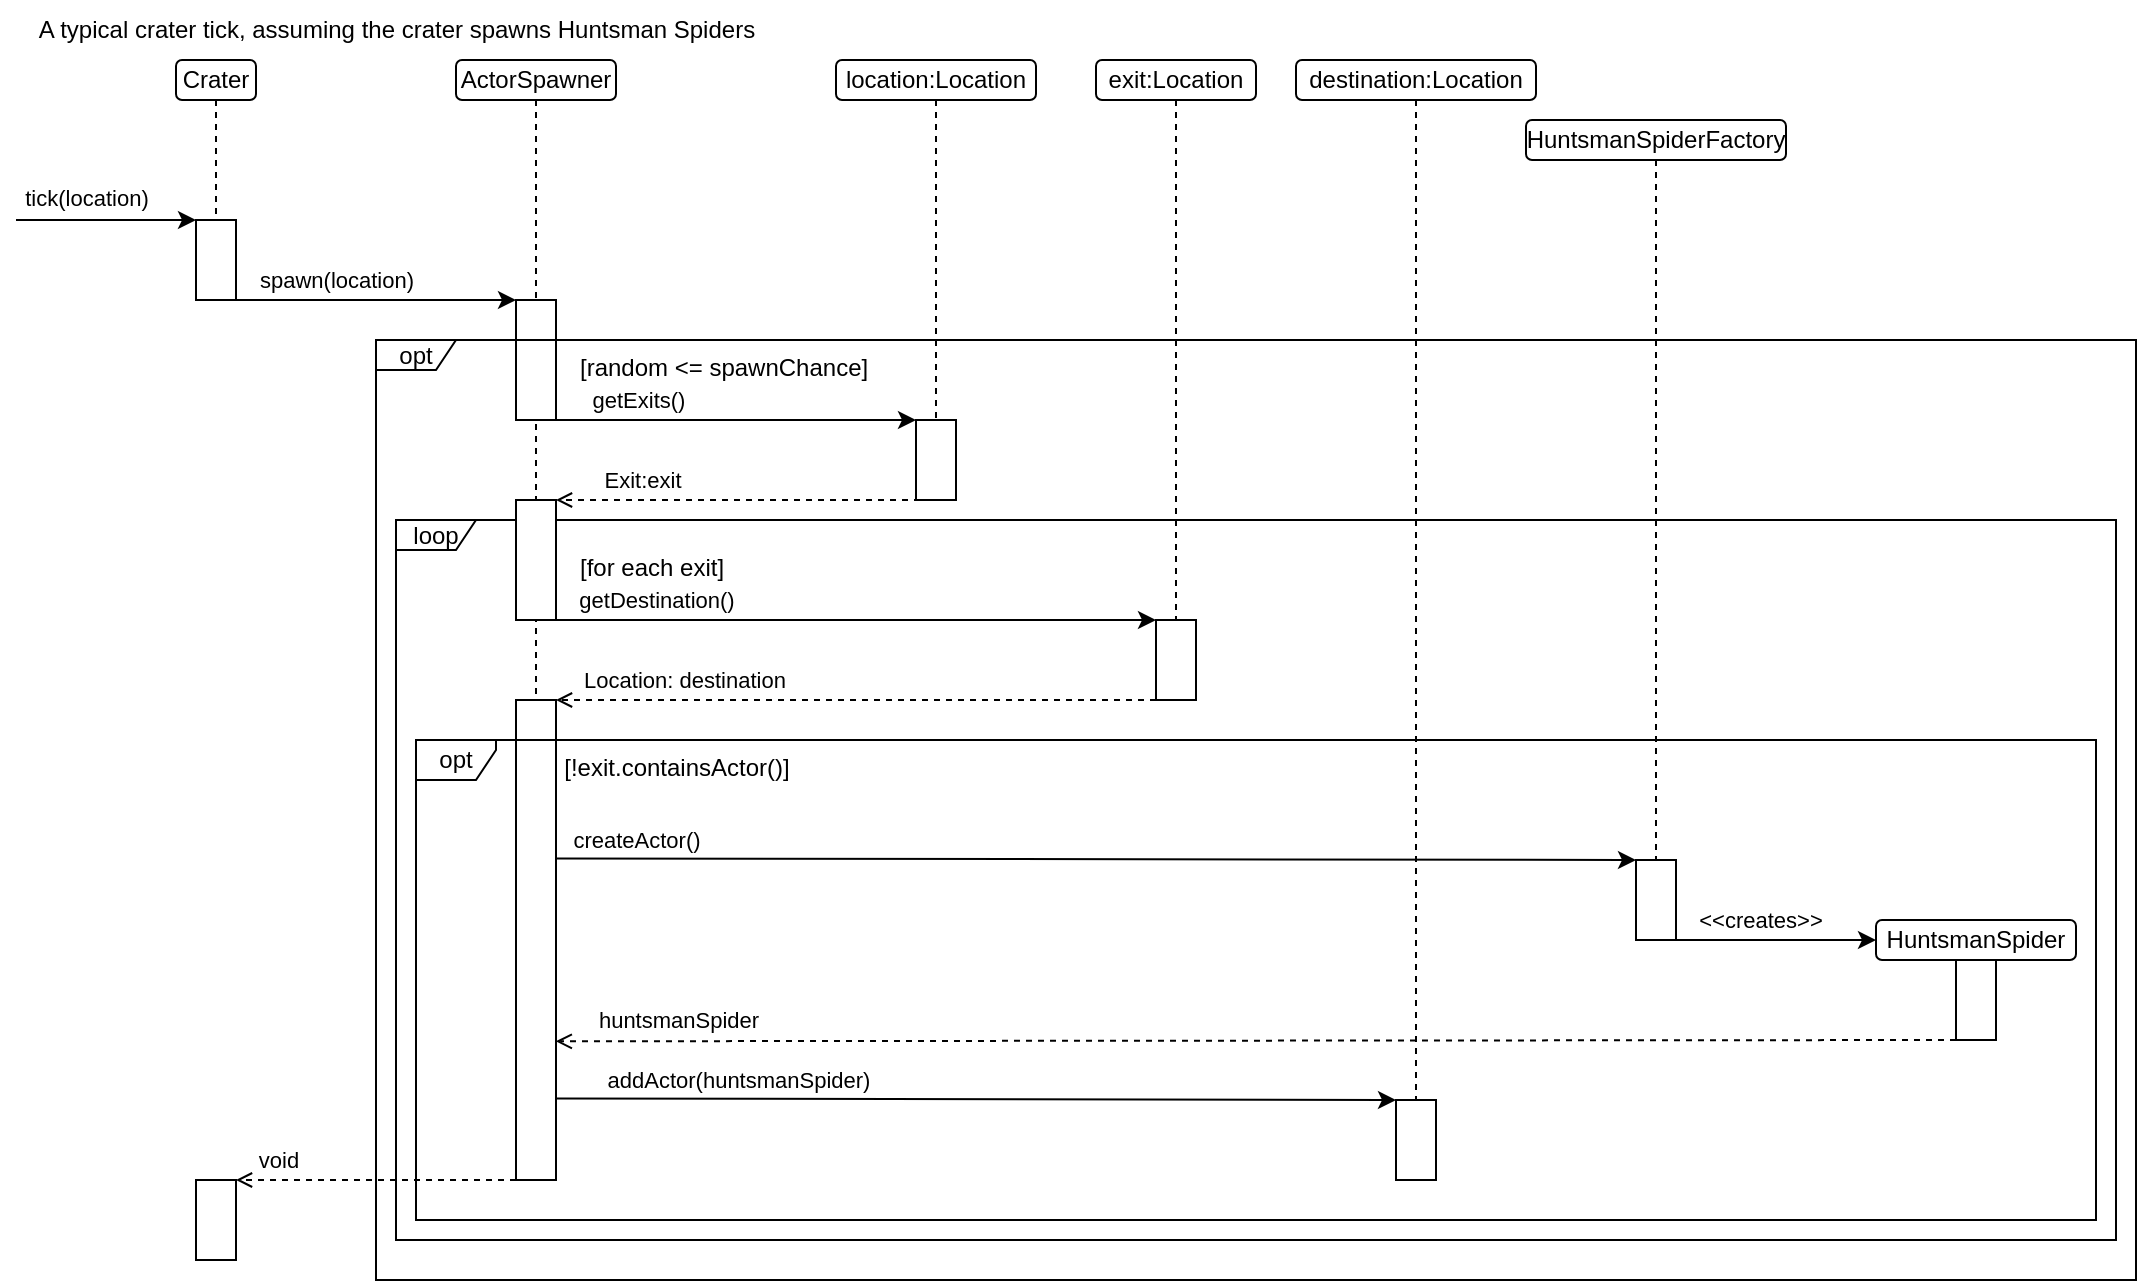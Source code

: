 <mxfile version="24.3.1" type="device">
  <diagram name="Page-1" id="K32A7rLttDCCb1vwAq40">
    <mxGraphModel dx="1000" dy="531" grid="1" gridSize="10" guides="1" tooltips="1" connect="1" arrows="1" fold="1" page="1" pageScale="1" pageWidth="1169" pageHeight="827" math="0" shadow="0">
      <root>
        <mxCell id="0" />
        <mxCell id="1" parent="0" />
        <mxCell id="iIaRdTdBRkZ5VWPSKFOH-76" style="rounded=0;orthogonalLoop=1;jettySize=auto;html=1;exitX=0.5;exitY=1;exitDx=0;exitDy=0;entryX=0.5;entryY=0;entryDx=0;entryDy=0;dashed=1;endArrow=none;endFill=0;" edge="1" parent="1" source="iIaRdTdBRkZ5VWPSKFOH-8" target="iIaRdTdBRkZ5VWPSKFOH-34">
          <mxGeometry relative="1" as="geometry">
            <mxPoint x="130" y="70" as="sourcePoint" />
            <mxPoint x="130" y="130" as="targetPoint" />
          </mxGeometry>
        </mxCell>
        <mxCell id="iIaRdTdBRkZ5VWPSKFOH-4" style="edgeStyle=orthogonalEdgeStyle;rounded=0;orthogonalLoop=1;jettySize=auto;html=1;exitX=0.5;exitY=1;exitDx=0;exitDy=0;entryX=0.5;entryY=0;entryDx=0;entryDy=0;dashed=1;endArrow=none;endFill=0;" edge="1" parent="1" source="iIaRdTdBRkZ5VWPSKFOH-2" target="iIaRdTdBRkZ5VWPSKFOH-3">
          <mxGeometry relative="1" as="geometry" />
        </mxCell>
        <mxCell id="iIaRdTdBRkZ5VWPSKFOH-2" value="Crater" style="rounded=1;whiteSpace=wrap;html=1;" vertex="1" parent="1">
          <mxGeometry x="100" y="40" width="40" height="20" as="geometry" />
        </mxCell>
        <mxCell id="iIaRdTdBRkZ5VWPSKFOH-5" style="edgeStyle=orthogonalEdgeStyle;rounded=0;orthogonalLoop=1;jettySize=auto;html=1;exitX=0;exitY=0;exitDx=0;exitDy=0;startArrow=classic;startFill=1;endArrow=none;endFill=0;" edge="1" parent="1" source="iIaRdTdBRkZ5VWPSKFOH-3">
          <mxGeometry relative="1" as="geometry">
            <mxPoint x="20" y="120" as="targetPoint" />
            <Array as="points">
              <mxPoint x="50" y="120" />
              <mxPoint x="50" y="120" />
            </Array>
          </mxGeometry>
        </mxCell>
        <mxCell id="iIaRdTdBRkZ5VWPSKFOH-6" value="tick(location)" style="edgeLabel;html=1;align=center;verticalAlign=middle;resizable=0;points=[];" vertex="1" connectable="0" parent="iIaRdTdBRkZ5VWPSKFOH-5">
          <mxGeometry x="0.677" y="-4" relative="1" as="geometry">
            <mxPoint x="20" y="-7" as="offset" />
          </mxGeometry>
        </mxCell>
        <mxCell id="iIaRdTdBRkZ5VWPSKFOH-9" style="edgeStyle=orthogonalEdgeStyle;rounded=0;orthogonalLoop=1;jettySize=auto;html=1;exitX=1;exitY=1;exitDx=0;exitDy=0;entryX=0;entryY=0;entryDx=0;entryDy=0;" edge="1" parent="1" source="iIaRdTdBRkZ5VWPSKFOH-3" target="iIaRdTdBRkZ5VWPSKFOH-7">
          <mxGeometry relative="1" as="geometry">
            <Array as="points">
              <mxPoint x="170" y="160" />
              <mxPoint x="170" y="160" />
            </Array>
          </mxGeometry>
        </mxCell>
        <mxCell id="iIaRdTdBRkZ5VWPSKFOH-10" value="spawn(location)" style="edgeLabel;html=1;align=center;verticalAlign=middle;resizable=0;points=[];" vertex="1" connectable="0" parent="iIaRdTdBRkZ5VWPSKFOH-9">
          <mxGeometry x="-0.535" y="-1" relative="1" as="geometry">
            <mxPoint x="17" y="-11" as="offset" />
          </mxGeometry>
        </mxCell>
        <mxCell id="iIaRdTdBRkZ5VWPSKFOH-3" value="" style="rounded=0;whiteSpace=wrap;html=1;" vertex="1" parent="1">
          <mxGeometry x="110" y="120" width="20" height="40" as="geometry" />
        </mxCell>
        <mxCell id="iIaRdTdBRkZ5VWPSKFOH-18" style="rounded=0;orthogonalLoop=1;jettySize=auto;html=1;exitX=1;exitY=1;exitDx=0;exitDy=0;entryX=0;entryY=0;entryDx=0;entryDy=0;" edge="1" parent="1" source="iIaRdTdBRkZ5VWPSKFOH-7" target="iIaRdTdBRkZ5VWPSKFOH-17">
          <mxGeometry relative="1" as="geometry" />
        </mxCell>
        <mxCell id="iIaRdTdBRkZ5VWPSKFOH-19" value="getExits()" style="edgeLabel;html=1;align=center;verticalAlign=middle;resizable=0;points=[];" vertex="1" connectable="0" parent="iIaRdTdBRkZ5VWPSKFOH-18">
          <mxGeometry x="0.094" y="-1" relative="1" as="geometry">
            <mxPoint x="-58" y="-11" as="offset" />
          </mxGeometry>
        </mxCell>
        <mxCell id="iIaRdTdBRkZ5VWPSKFOH-7" value="" style="rounded=0;whiteSpace=wrap;html=1;" vertex="1" parent="1">
          <mxGeometry x="270" y="160" width="20" height="60" as="geometry" />
        </mxCell>
        <mxCell id="iIaRdTdBRkZ5VWPSKFOH-8" value="ActorSpawner" style="rounded=1;whiteSpace=wrap;html=1;" vertex="1" parent="1">
          <mxGeometry x="240" y="40" width="80" height="20" as="geometry" />
        </mxCell>
        <mxCell id="iIaRdTdBRkZ5VWPSKFOH-11" value="opt" style="shape=umlFrame;whiteSpace=wrap;html=1;pointerEvents=0;recursiveResize=0;container=1;collapsible=0;width=40;height=15;" vertex="1" parent="1">
          <mxGeometry x="200" y="180" width="880" height="470" as="geometry" />
        </mxCell>
        <mxCell id="iIaRdTdBRkZ5VWPSKFOH-12" value="[random &amp;lt;= spawnChance]" style="text;html=1;" vertex="1" parent="iIaRdTdBRkZ5VWPSKFOH-11">
          <mxGeometry width="100" height="20" relative="1" as="geometry">
            <mxPoint x="100" as="offset" />
          </mxGeometry>
        </mxCell>
        <mxCell id="iIaRdTdBRkZ5VWPSKFOH-23" style="rounded=0;orthogonalLoop=1;jettySize=auto;html=1;exitX=1;exitY=1;exitDx=0;exitDy=0;entryX=1;entryY=0;entryDx=0;entryDy=0;endArrow=open;endFill=0;dashed=1;" edge="1" parent="iIaRdTdBRkZ5VWPSKFOH-11" source="iIaRdTdBRkZ5VWPSKFOH-17" target="iIaRdTdBRkZ5VWPSKFOH-29">
          <mxGeometry relative="1" as="geometry" />
        </mxCell>
        <mxCell id="iIaRdTdBRkZ5VWPSKFOH-30" value="Exit:exit" style="edgeLabel;html=1;align=center;verticalAlign=middle;resizable=0;points=[];" vertex="1" connectable="0" parent="iIaRdTdBRkZ5VWPSKFOH-23">
          <mxGeometry x="0.572" y="-2" relative="1" as="geometry">
            <mxPoint y="-8" as="offset" />
          </mxGeometry>
        </mxCell>
        <mxCell id="iIaRdTdBRkZ5VWPSKFOH-17" value="" style="rounded=0;whiteSpace=wrap;html=1;" vertex="1" parent="iIaRdTdBRkZ5VWPSKFOH-11">
          <mxGeometry x="270" y="40" width="20" height="40" as="geometry" />
        </mxCell>
        <mxCell id="iIaRdTdBRkZ5VWPSKFOH-14" value="loop" style="shape=umlFrame;whiteSpace=wrap;html=1;pointerEvents=0;recursiveResize=0;container=1;collapsible=0;width=40;height=15;" vertex="1" parent="iIaRdTdBRkZ5VWPSKFOH-11">
          <mxGeometry x="10" y="90" width="860" height="360" as="geometry" />
        </mxCell>
        <mxCell id="iIaRdTdBRkZ5VWPSKFOH-15" value="[for each exit]" style="text;html=1;" vertex="1" parent="iIaRdTdBRkZ5VWPSKFOH-14">
          <mxGeometry width="100" height="20" relative="1" as="geometry">
            <mxPoint x="90" y="10" as="offset" />
          </mxGeometry>
        </mxCell>
        <mxCell id="iIaRdTdBRkZ5VWPSKFOH-35" style="edgeStyle=none;rounded=0;orthogonalLoop=1;jettySize=auto;html=1;exitX=0;exitY=1;exitDx=0;exitDy=0;entryX=1;entryY=0;entryDx=0;entryDy=0;endArrow=open;endFill=0;dashed=1;" edge="1" parent="iIaRdTdBRkZ5VWPSKFOH-14" source="iIaRdTdBRkZ5VWPSKFOH-22" target="iIaRdTdBRkZ5VWPSKFOH-34">
          <mxGeometry relative="1" as="geometry" />
        </mxCell>
        <mxCell id="iIaRdTdBRkZ5VWPSKFOH-36" value="Location: destination" style="edgeLabel;html=1;align=center;verticalAlign=middle;resizable=0;points=[];" vertex="1" connectable="0" parent="iIaRdTdBRkZ5VWPSKFOH-35">
          <mxGeometry x="0.682" y="4" relative="1" as="geometry">
            <mxPoint x="16" y="-14" as="offset" />
          </mxGeometry>
        </mxCell>
        <mxCell id="iIaRdTdBRkZ5VWPSKFOH-22" value="" style="rounded=0;whiteSpace=wrap;html=1;" vertex="1" parent="iIaRdTdBRkZ5VWPSKFOH-14">
          <mxGeometry x="380" y="50" width="20" height="40" as="geometry" />
        </mxCell>
        <mxCell id="iIaRdTdBRkZ5VWPSKFOH-32" style="edgeStyle=none;rounded=0;orthogonalLoop=1;jettySize=auto;html=1;exitX=1;exitY=1;exitDx=0;exitDy=0;entryX=0;entryY=0;entryDx=0;entryDy=0;" edge="1" parent="iIaRdTdBRkZ5VWPSKFOH-14" source="iIaRdTdBRkZ5VWPSKFOH-29" target="iIaRdTdBRkZ5VWPSKFOH-22">
          <mxGeometry relative="1" as="geometry" />
        </mxCell>
        <mxCell id="iIaRdTdBRkZ5VWPSKFOH-33" value="getDestination()" style="edgeLabel;html=1;align=center;verticalAlign=middle;resizable=0;points=[];" vertex="1" connectable="0" parent="iIaRdTdBRkZ5VWPSKFOH-32">
          <mxGeometry x="-0.734" y="-4" relative="1" as="geometry">
            <mxPoint x="10" y="-14" as="offset" />
          </mxGeometry>
        </mxCell>
        <mxCell id="iIaRdTdBRkZ5VWPSKFOH-29" value="" style="rounded=0;whiteSpace=wrap;html=1;" vertex="1" parent="iIaRdTdBRkZ5VWPSKFOH-14">
          <mxGeometry x="60" y="-10" width="20" height="60" as="geometry" />
        </mxCell>
        <mxCell id="iIaRdTdBRkZ5VWPSKFOH-39" style="edgeStyle=none;rounded=0;orthogonalLoop=1;jettySize=auto;html=1;entryX=0;entryY=0;entryDx=0;entryDy=0;exitX=0.994;exitY=0.83;exitDx=0;exitDy=0;exitPerimeter=0;" edge="1" parent="iIaRdTdBRkZ5VWPSKFOH-14" source="iIaRdTdBRkZ5VWPSKFOH-34" target="iIaRdTdBRkZ5VWPSKFOH-38">
          <mxGeometry relative="1" as="geometry">
            <mxPoint x="110" y="290" as="sourcePoint" />
          </mxGeometry>
        </mxCell>
        <mxCell id="iIaRdTdBRkZ5VWPSKFOH-40" value="addActor(huntsmanSpider)" style="edgeLabel;html=1;align=center;verticalAlign=middle;resizable=0;points=[];" vertex="1" connectable="0" parent="iIaRdTdBRkZ5VWPSKFOH-39">
          <mxGeometry x="-0.594" y="-1" relative="1" as="geometry">
            <mxPoint x="5" y="-11" as="offset" />
          </mxGeometry>
        </mxCell>
        <mxCell id="iIaRdTdBRkZ5VWPSKFOH-64" style="edgeStyle=none;rounded=0;orthogonalLoop=1;jettySize=auto;html=1;entryX=0;entryY=0;entryDx=0;entryDy=0;endSize=6;startSize=6;exitX=1.014;exitY=0.33;exitDx=0;exitDy=0;exitPerimeter=0;" edge="1" parent="iIaRdTdBRkZ5VWPSKFOH-14" source="iIaRdTdBRkZ5VWPSKFOH-34" target="iIaRdTdBRkZ5VWPSKFOH-61">
          <mxGeometry relative="1" as="geometry">
            <mxPoint x="90" y="170" as="sourcePoint" />
          </mxGeometry>
        </mxCell>
        <mxCell id="iIaRdTdBRkZ5VWPSKFOH-66" value="createActor()" style="edgeLabel;html=1;align=center;verticalAlign=middle;resizable=0;points=[];" vertex="1" connectable="0" parent="iIaRdTdBRkZ5VWPSKFOH-64">
          <mxGeometry x="-0.875" y="4" relative="1" as="geometry">
            <mxPoint x="6" y="-5" as="offset" />
          </mxGeometry>
        </mxCell>
        <mxCell id="iIaRdTdBRkZ5VWPSKFOH-34" value="" style="rounded=0;whiteSpace=wrap;html=1;" vertex="1" parent="iIaRdTdBRkZ5VWPSKFOH-14">
          <mxGeometry x="60" y="90" width="20" height="240" as="geometry" />
        </mxCell>
        <mxCell id="iIaRdTdBRkZ5VWPSKFOH-58" value="opt" style="shape=umlFrame;whiteSpace=wrap;html=1;pointerEvents=0;recursiveResize=0;container=1;collapsible=0;width=40;height=20;" vertex="1" parent="iIaRdTdBRkZ5VWPSKFOH-14">
          <mxGeometry x="10" y="110" width="840" height="240" as="geometry" />
        </mxCell>
        <mxCell id="iIaRdTdBRkZ5VWPSKFOH-59" value="[!exit.containsActor()]" style="text;align=center;html=1;" vertex="1" parent="iIaRdTdBRkZ5VWPSKFOH-58">
          <mxGeometry width="100" height="20" relative="1" as="geometry">
            <mxPoint x="80" as="offset" />
          </mxGeometry>
        </mxCell>
        <mxCell id="iIaRdTdBRkZ5VWPSKFOH-38" value="" style="rounded=0;whiteSpace=wrap;html=1;" vertex="1" parent="iIaRdTdBRkZ5VWPSKFOH-58">
          <mxGeometry x="490" y="180" width="20" height="40" as="geometry" />
        </mxCell>
        <mxCell id="iIaRdTdBRkZ5VWPSKFOH-67" style="edgeStyle=none;rounded=0;orthogonalLoop=1;jettySize=auto;html=1;exitX=1;exitY=1;exitDx=0;exitDy=0;entryX=0;entryY=0;entryDx=0;entryDy=0;" edge="1" parent="iIaRdTdBRkZ5VWPSKFOH-58" source="iIaRdTdBRkZ5VWPSKFOH-61">
          <mxGeometry relative="1" as="geometry">
            <mxPoint x="730" y="100.0" as="targetPoint" />
          </mxGeometry>
        </mxCell>
        <mxCell id="iIaRdTdBRkZ5VWPSKFOH-68" value="&amp;lt;&amp;lt;creates&amp;gt;&amp;gt;" style="edgeLabel;html=1;align=center;verticalAlign=middle;resizable=0;points=[];" vertex="1" connectable="0" parent="iIaRdTdBRkZ5VWPSKFOH-67">
          <mxGeometry x="-0.156" y="-4" relative="1" as="geometry">
            <mxPoint y="-14" as="offset" />
          </mxGeometry>
        </mxCell>
        <mxCell id="iIaRdTdBRkZ5VWPSKFOH-61" value="" style="rounded=0;whiteSpace=wrap;html=1;" vertex="1" parent="iIaRdTdBRkZ5VWPSKFOH-58">
          <mxGeometry x="610" y="60" width="20" height="40" as="geometry" />
        </mxCell>
        <mxCell id="iIaRdTdBRkZ5VWPSKFOH-62" value="HuntsmanSpider" style="rounded=1;whiteSpace=wrap;html=1;" vertex="1" parent="iIaRdTdBRkZ5VWPSKFOH-58">
          <mxGeometry x="730" y="90" width="100" height="20" as="geometry" />
        </mxCell>
        <mxCell id="iIaRdTdBRkZ5VWPSKFOH-69" value="" style="rounded=0;whiteSpace=wrap;html=1;" vertex="1" parent="iIaRdTdBRkZ5VWPSKFOH-58">
          <mxGeometry x="770" y="110" width="20" height="40" as="geometry" />
        </mxCell>
        <mxCell id="iIaRdTdBRkZ5VWPSKFOH-70" style="edgeStyle=none;rounded=0;orthogonalLoop=1;jettySize=auto;html=1;exitX=0;exitY=1;exitDx=0;exitDy=0;entryX=0.994;entryY=0.711;entryDx=0;entryDy=0;entryPerimeter=0;dashed=1;endArrow=open;endFill=0;" edge="1" parent="iIaRdTdBRkZ5VWPSKFOH-14" source="iIaRdTdBRkZ5VWPSKFOH-69" target="iIaRdTdBRkZ5VWPSKFOH-34">
          <mxGeometry relative="1" as="geometry">
            <mxPoint x="100" y="260" as="targetPoint" />
          </mxGeometry>
        </mxCell>
        <mxCell id="iIaRdTdBRkZ5VWPSKFOH-71" value="huntsmanSpider" style="edgeLabel;html=1;align=center;verticalAlign=middle;resizable=0;points=[];" vertex="1" connectable="0" parent="iIaRdTdBRkZ5VWPSKFOH-70">
          <mxGeometry x="0.624" y="1" relative="1" as="geometry">
            <mxPoint x="-71" y="-12" as="offset" />
          </mxGeometry>
        </mxCell>
        <mxCell id="iIaRdTdBRkZ5VWPSKFOH-16" value="location:Location" style="rounded=1;whiteSpace=wrap;html=1;" vertex="1" parent="1">
          <mxGeometry x="430" y="40" width="100" height="20" as="geometry" />
        </mxCell>
        <mxCell id="iIaRdTdBRkZ5VWPSKFOH-20" value="A typical crater tick, assuming the crater spawns Huntsman Spiders" style="text;html=1;align=center;verticalAlign=middle;resizable=0;points=[];autosize=1;strokeColor=none;fillColor=none;" vertex="1" parent="1">
          <mxGeometry x="20" y="10" width="380" height="30" as="geometry" />
        </mxCell>
        <mxCell id="iIaRdTdBRkZ5VWPSKFOH-21" value="exit:Location" style="rounded=1;whiteSpace=wrap;html=1;" vertex="1" parent="1">
          <mxGeometry x="560" y="40" width="80" height="20" as="geometry" />
        </mxCell>
        <mxCell id="iIaRdTdBRkZ5VWPSKFOH-37" value="destination:Location" style="rounded=1;whiteSpace=wrap;html=1;" vertex="1" parent="1">
          <mxGeometry x="660" y="40" width="120" height="20" as="geometry" />
        </mxCell>
        <mxCell id="iIaRdTdBRkZ5VWPSKFOH-60" value="HuntsmanSpiderFactory" style="rounded=1;whiteSpace=wrap;html=1;" vertex="1" parent="1">
          <mxGeometry x="775" y="70" width="130" height="20" as="geometry" />
        </mxCell>
        <mxCell id="iIaRdTdBRkZ5VWPSKFOH-73" value="" style="rounded=0;whiteSpace=wrap;html=1;" vertex="1" parent="1">
          <mxGeometry x="110" y="600" width="20" height="40" as="geometry" />
        </mxCell>
        <mxCell id="iIaRdTdBRkZ5VWPSKFOH-74" style="edgeStyle=none;rounded=0;orthogonalLoop=1;jettySize=auto;html=1;exitX=0;exitY=1;exitDx=0;exitDy=0;entryX=1;entryY=0;entryDx=0;entryDy=0;dashed=1;endArrow=open;endFill=0;" edge="1" parent="1" source="iIaRdTdBRkZ5VWPSKFOH-34" target="iIaRdTdBRkZ5VWPSKFOH-73">
          <mxGeometry relative="1" as="geometry" />
        </mxCell>
        <mxCell id="iIaRdTdBRkZ5VWPSKFOH-75" value="void" style="edgeLabel;html=1;align=center;verticalAlign=middle;resizable=0;points=[];" vertex="1" connectable="0" parent="iIaRdTdBRkZ5VWPSKFOH-74">
          <mxGeometry x="0.57" y="3" relative="1" as="geometry">
            <mxPoint x="-9" y="-13" as="offset" />
          </mxGeometry>
        </mxCell>
        <mxCell id="iIaRdTdBRkZ5VWPSKFOH-80" style="edgeStyle=orthogonalEdgeStyle;rounded=0;orthogonalLoop=1;jettySize=auto;html=1;exitX=0.5;exitY=1;exitDx=0;exitDy=0;entryX=0.5;entryY=0;entryDx=0;entryDy=0;dashed=1;endArrow=none;endFill=0;" edge="1" parent="1" source="iIaRdTdBRkZ5VWPSKFOH-16" target="iIaRdTdBRkZ5VWPSKFOH-17">
          <mxGeometry relative="1" as="geometry">
            <mxPoint x="140" y="80" as="sourcePoint" />
            <mxPoint x="140" y="140" as="targetPoint" />
          </mxGeometry>
        </mxCell>
        <mxCell id="iIaRdTdBRkZ5VWPSKFOH-82" style="edgeStyle=orthogonalEdgeStyle;rounded=0;orthogonalLoop=1;jettySize=auto;html=1;exitX=0.5;exitY=1;exitDx=0;exitDy=0;entryX=0.5;entryY=0;entryDx=0;entryDy=0;dashed=1;endArrow=none;endFill=0;" edge="1" parent="1" source="iIaRdTdBRkZ5VWPSKFOH-21" target="iIaRdTdBRkZ5VWPSKFOH-22">
          <mxGeometry relative="1" as="geometry">
            <mxPoint x="490" y="70" as="sourcePoint" />
            <mxPoint x="490" y="230" as="targetPoint" />
          </mxGeometry>
        </mxCell>
        <mxCell id="iIaRdTdBRkZ5VWPSKFOH-83" style="edgeStyle=orthogonalEdgeStyle;rounded=0;orthogonalLoop=1;jettySize=auto;html=1;exitX=0.5;exitY=1;exitDx=0;exitDy=0;entryX=0.5;entryY=0;entryDx=0;entryDy=0;dashed=1;endArrow=none;endFill=0;" edge="1" parent="1" source="iIaRdTdBRkZ5VWPSKFOH-37" target="iIaRdTdBRkZ5VWPSKFOH-38">
          <mxGeometry relative="1" as="geometry">
            <mxPoint x="500" y="80" as="sourcePoint" />
            <mxPoint x="500" y="240" as="targetPoint" />
          </mxGeometry>
        </mxCell>
        <mxCell id="iIaRdTdBRkZ5VWPSKFOH-84" style="edgeStyle=orthogonalEdgeStyle;rounded=0;orthogonalLoop=1;jettySize=auto;html=1;exitX=0.5;exitY=1;exitDx=0;exitDy=0;entryX=0.5;entryY=0;entryDx=0;entryDy=0;dashed=1;endArrow=none;endFill=0;" edge="1" parent="1" source="iIaRdTdBRkZ5VWPSKFOH-60" target="iIaRdTdBRkZ5VWPSKFOH-61">
          <mxGeometry relative="1" as="geometry">
            <mxPoint x="510" y="90" as="sourcePoint" />
            <mxPoint x="510" y="250" as="targetPoint" />
          </mxGeometry>
        </mxCell>
      </root>
    </mxGraphModel>
  </diagram>
</mxfile>
